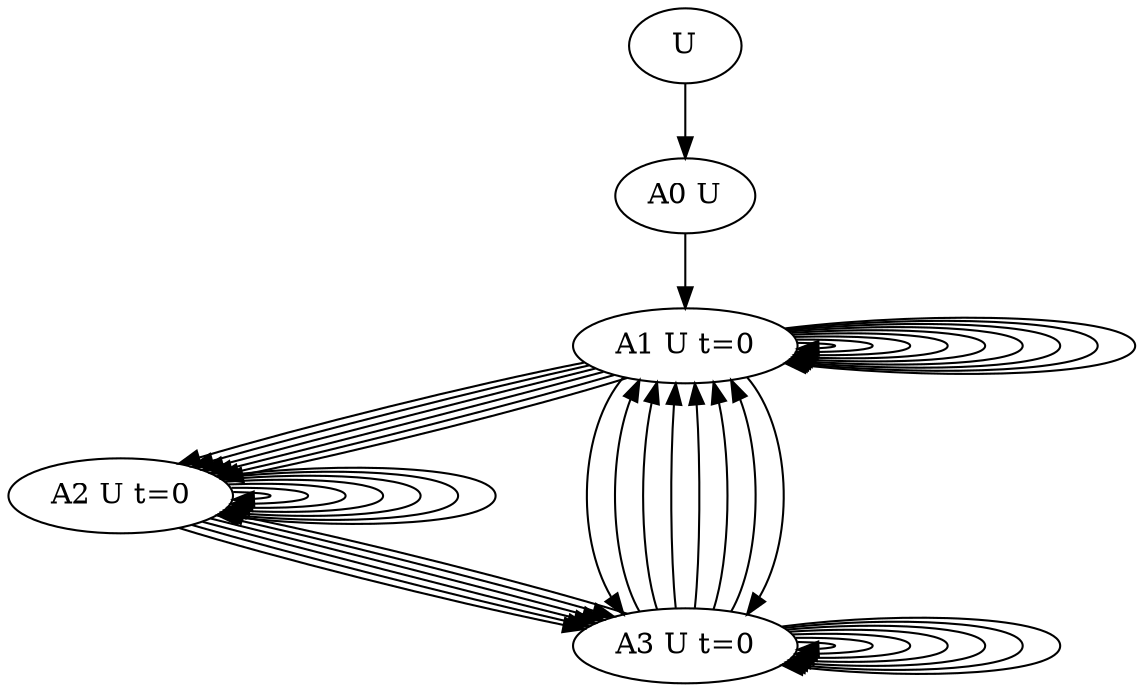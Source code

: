 digraph G {
	A1[label="A1 U t=0"];
	A2[label="A2 U t=0"];
	A3[label="A3 U t=0"];
	U ;
	A0[label="A0 U"];
	U ->A0
	A0->A1
	A1->A2
	A2->A3
	A3->A1
	A1->A2
	A2->A3
	A3->A1
	A2->A2
	A2->A2
	A2->A3
	A3->A1
	A1->A2
	A3->A3
	A3->A3
	A3->A1
	A1->A2
	A2->A3
	A1->A1
	A1->A1
	A1->A2
	A2->A3
	A3->A1
	A2->A2
	A2->A2
	A3->A3
	A3->A1
	A2->A2
	A2->A2
	A3->A3
	A3->A2
	A3->A3
	A3->A3
	A1->A1
	A1->A1
	A2->A2
	A3->A3
	A1->A1
	A1->A3
	A1->A1
	A1->A3
	A1->A1
	A1->A1
	A1->A1
	A1->A2
}